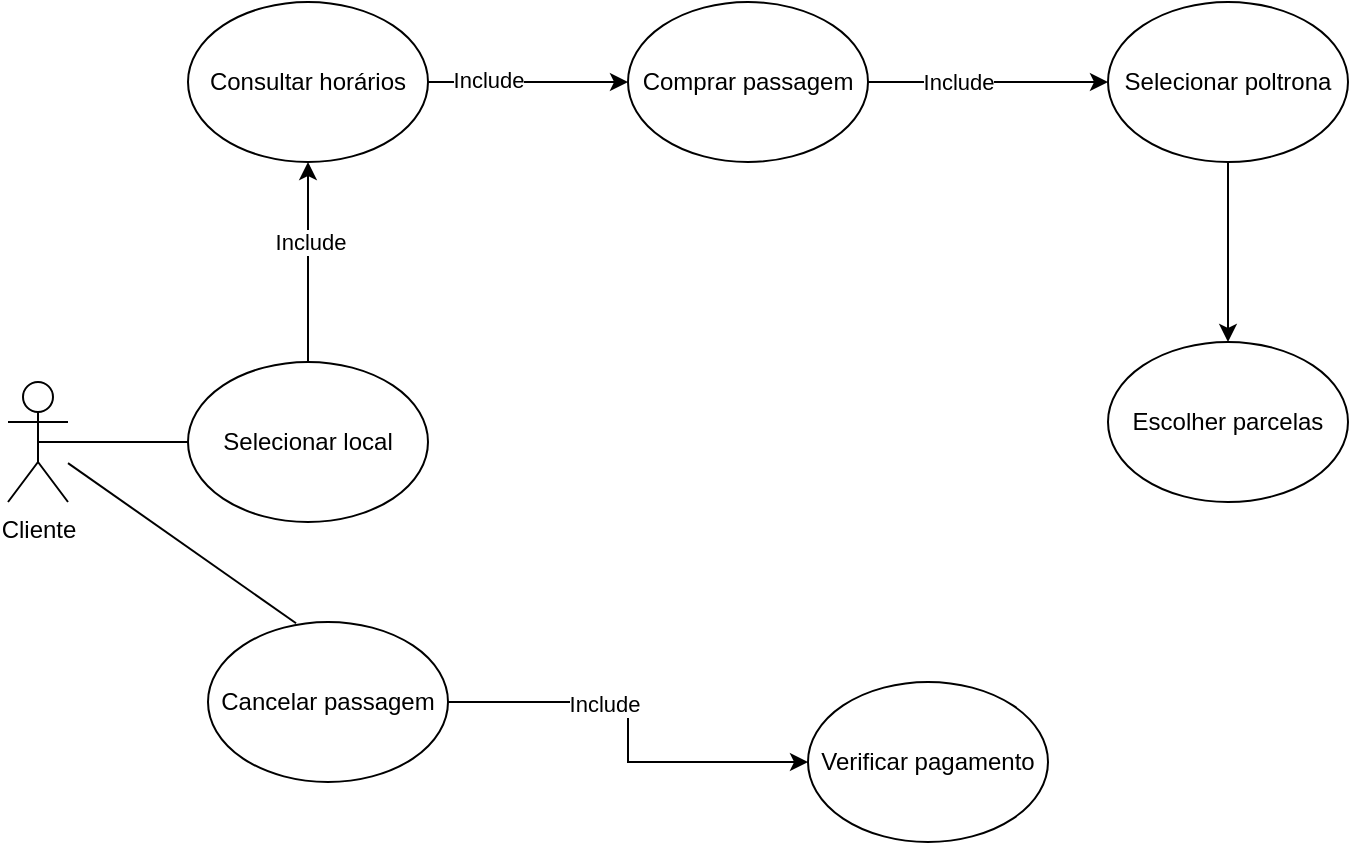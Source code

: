 <mxfile version="21.0.2" type="github">
  <diagram name="Page-1" id="c4acf3e9-155e-7222-9cf6-157b1a14988f">
    <mxGraphModel dx="1900" dy="619" grid="1" gridSize="10" guides="1" tooltips="1" connect="1" arrows="1" fold="1" page="1" pageScale="1" pageWidth="850" pageHeight="1100" background="none" math="0" shadow="0">
      <root>
        <mxCell id="0" />
        <mxCell id="1" parent="0" />
        <mxCell id="Ele08riBsFVVtndWp5Yc-1" value="Cliente&lt;br&gt;" style="shape=umlActor;verticalLabelPosition=bottom;verticalAlign=top;html=1;outlineConnect=0;" vertex="1" parent="1">
          <mxGeometry x="-30" y="200" width="30" height="60" as="geometry" />
        </mxCell>
        <mxCell id="Ele08riBsFVVtndWp5Yc-41" style="edgeStyle=orthogonalEdgeStyle;rounded=0;orthogonalLoop=1;jettySize=auto;html=1;" edge="1" parent="1" source="Ele08riBsFVVtndWp5Yc-11" target="Ele08riBsFVVtndWp5Yc-26">
          <mxGeometry relative="1" as="geometry" />
        </mxCell>
        <mxCell id="Ele08riBsFVVtndWp5Yc-42" value="Include" style="edgeLabel;html=1;align=center;verticalAlign=middle;resizable=0;points=[];" vertex="1" connectable="0" parent="Ele08riBsFVVtndWp5Yc-41">
          <mxGeometry x="0.212" y="-1" relative="1" as="geometry">
            <mxPoint as="offset" />
          </mxGeometry>
        </mxCell>
        <mxCell id="Ele08riBsFVVtndWp5Yc-11" value="Selecionar local" style="ellipse;whiteSpace=wrap;html=1;" vertex="1" parent="1">
          <mxGeometry x="60" y="190" width="120" height="80" as="geometry" />
        </mxCell>
        <mxCell id="Ele08riBsFVVtndWp5Yc-30" style="edgeStyle=orthogonalEdgeStyle;rounded=0;orthogonalLoop=1;jettySize=auto;html=1;" edge="1" parent="1" source="Ele08riBsFVVtndWp5Yc-26" target="Ele08riBsFVVtndWp5Yc-29">
          <mxGeometry relative="1" as="geometry" />
        </mxCell>
        <mxCell id="Ele08riBsFVVtndWp5Yc-40" value="Include" style="edgeLabel;html=1;align=center;verticalAlign=middle;resizable=0;points=[];" vertex="1" connectable="0" parent="Ele08riBsFVVtndWp5Yc-30">
          <mxGeometry x="-0.403" y="1" relative="1" as="geometry">
            <mxPoint as="offset" />
          </mxGeometry>
        </mxCell>
        <object label="Consultar horários" id="Ele08riBsFVVtndWp5Yc-26">
          <mxCell style="ellipse;whiteSpace=wrap;html=1;" vertex="1" parent="1">
            <mxGeometry x="60" y="10" width="120" height="80" as="geometry" />
          </mxCell>
        </object>
        <mxCell id="Ele08riBsFVVtndWp5Yc-44" style="edgeStyle=orthogonalEdgeStyle;rounded=0;orthogonalLoop=1;jettySize=auto;html=1;" edge="1" parent="1" source="Ele08riBsFVVtndWp5Yc-29" target="Ele08riBsFVVtndWp5Yc-43">
          <mxGeometry relative="1" as="geometry" />
        </mxCell>
        <mxCell id="Ele08riBsFVVtndWp5Yc-45" value="Include" style="edgeLabel;html=1;align=center;verticalAlign=middle;resizable=0;points=[];" vertex="1" connectable="0" parent="Ele08riBsFVVtndWp5Yc-44">
          <mxGeometry x="-0.253" relative="1" as="geometry">
            <mxPoint as="offset" />
          </mxGeometry>
        </mxCell>
        <mxCell id="Ele08riBsFVVtndWp5Yc-29" value="Comprar passagem" style="ellipse;whiteSpace=wrap;html=1;" vertex="1" parent="1">
          <mxGeometry x="280" y="10" width="120" height="80" as="geometry" />
        </mxCell>
        <mxCell id="Ele08riBsFVVtndWp5Yc-34" style="edgeStyle=orthogonalEdgeStyle;rounded=0;orthogonalLoop=1;jettySize=auto;html=1;" edge="1" parent="1" source="Ele08riBsFVVtndWp5Yc-31" target="Ele08riBsFVVtndWp5Yc-32">
          <mxGeometry relative="1" as="geometry" />
        </mxCell>
        <mxCell id="Ele08riBsFVVtndWp5Yc-35" value="Include" style="edgeLabel;html=1;align=center;verticalAlign=middle;resizable=0;points=[];" vertex="1" connectable="0" parent="Ele08riBsFVVtndWp5Yc-34">
          <mxGeometry x="-0.256" y="-1" relative="1" as="geometry">
            <mxPoint as="offset" />
          </mxGeometry>
        </mxCell>
        <mxCell id="Ele08riBsFVVtndWp5Yc-31" value="Cancelar passagem" style="ellipse;whiteSpace=wrap;html=1;" vertex="1" parent="1">
          <mxGeometry x="70" y="320" width="120" height="80" as="geometry" />
        </mxCell>
        <mxCell id="Ele08riBsFVVtndWp5Yc-32" value="Verificar pagamento" style="ellipse;whiteSpace=wrap;html=1;" vertex="1" parent="1">
          <mxGeometry x="370" y="350" width="120" height="80" as="geometry" />
        </mxCell>
        <mxCell id="Ele08riBsFVVtndWp5Yc-36" value="" style="endArrow=none;html=1;rounded=0;entryX=0.367;entryY=0.008;entryDx=0;entryDy=0;entryPerimeter=0;" edge="1" parent="1" source="Ele08riBsFVVtndWp5Yc-1" target="Ele08riBsFVVtndWp5Yc-31">
          <mxGeometry width="50" height="50" relative="1" as="geometry">
            <mxPoint x="90" y="180" as="sourcePoint" />
            <mxPoint x="373.743" y="103.906" as="targetPoint" />
          </mxGeometry>
        </mxCell>
        <mxCell id="Ele08riBsFVVtndWp5Yc-39" value="" style="endArrow=none;html=1;rounded=0;exitX=0.5;exitY=0.5;exitDx=0;exitDy=0;exitPerimeter=0;" edge="1" parent="1" source="Ele08riBsFVVtndWp5Yc-1" target="Ele08riBsFVVtndWp5Yc-11">
          <mxGeometry width="50" height="50" relative="1" as="geometry">
            <mxPoint x="140" y="160" as="sourcePoint" />
            <mxPoint x="190" y="110" as="targetPoint" />
          </mxGeometry>
        </mxCell>
        <mxCell id="Ele08riBsFVVtndWp5Yc-48" style="edgeStyle=orthogonalEdgeStyle;rounded=0;orthogonalLoop=1;jettySize=auto;html=1;" edge="1" parent="1" source="Ele08riBsFVVtndWp5Yc-43" target="Ele08riBsFVVtndWp5Yc-46">
          <mxGeometry relative="1" as="geometry" />
        </mxCell>
        <mxCell id="Ele08riBsFVVtndWp5Yc-43" value="Selecionar poltrona" style="ellipse;whiteSpace=wrap;html=1;" vertex="1" parent="1">
          <mxGeometry x="520" y="10" width="120" height="80" as="geometry" />
        </mxCell>
        <object label="Escolher parcelas&lt;br&gt;" id="Ele08riBsFVVtndWp5Yc-46">
          <mxCell style="ellipse;whiteSpace=wrap;html=1;" vertex="1" parent="1">
            <mxGeometry x="520" y="180" width="120" height="80" as="geometry" />
          </mxCell>
        </object>
      </root>
    </mxGraphModel>
  </diagram>
</mxfile>
